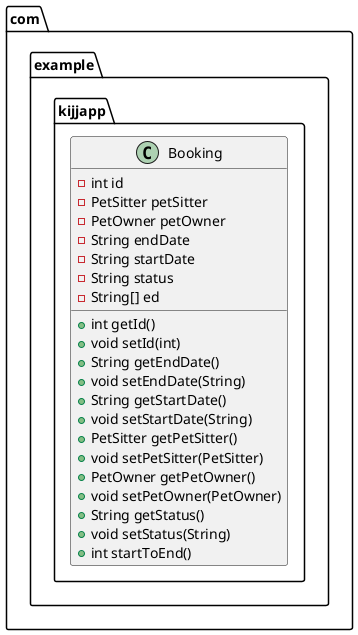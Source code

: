 @startuml
class com.example.kijjapp.Booking {
- int id
- PetSitter petSitter
- PetOwner petOwner
- String endDate
- String startDate
- String status
- String[] ed
+ int getId()
+ void setId(int)
+ String getEndDate()
+ void setEndDate(String)
+ String getStartDate()
+ void setStartDate(String)
+ PetSitter getPetSitter()
+ void setPetSitter(PetSitter)
+ PetOwner getPetOwner()
+ void setPetOwner(PetOwner)
+ String getStatus()
+ void setStatus(String)
+ int startToEnd()
}
@enduml